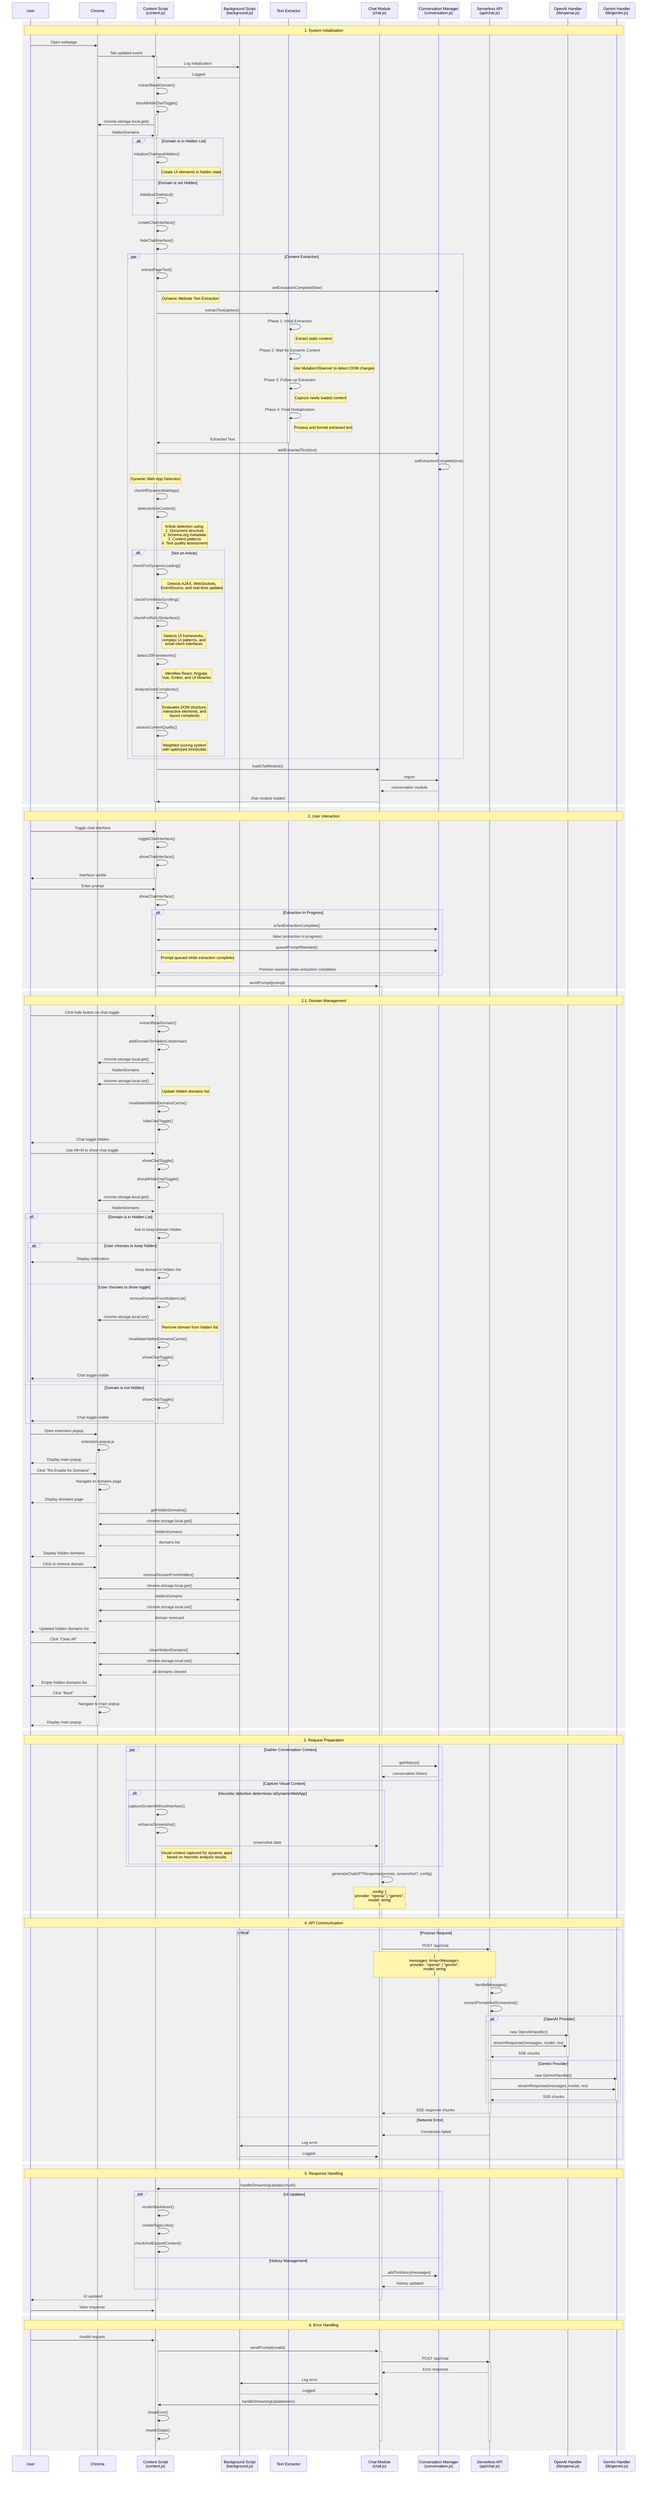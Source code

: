 %% Mochi Chat Sequence Diagram Guide
%% Based on Mermaid.js
%% Syntax: https://mermaid.js.org/syntax/sequenceDiagram.html

%% 1. Naming Conventions:
%%    - Use descriptive names for participants
%%    - Include file names in participant aliases using <br/>
%%    - Keep messages concise but descriptive
%%    - Use consistent terminology across the diagram
%%
%% 2. Message Types:
%%    - Request: ->> (solid arrow)
%%    - Response: -->> (dashed arrow)
%%    - Error Response: -->> (use same as response)
%%
%% 3. Parallel Operations (par):
%%    - Use for concurrent operations
%%    - Each parallel block should be self-contained
%%    - End with 'and' for additional parallel blocks
%%
%% 4. Critical Sections (critical):
%%    - Use for important operations that require error handling
%%    - Include 'option' blocks for error cases
%%    - Keep critical sections focused on core functionality
%%
%% 5. Grouping (rect):
%%    - Group related operations using rect
%%    - Use rgb(240, 240, 240) for consistent styling
%%    - Label groups with clear section names
%%
%% 6. Activation Bars:
%%    - Use activate/deactivate to show component lifetime
%%    - Show nested activations for call hierarchy
%%    - Ensure proper deactivation order
%%
%% 7. Parameters:
%%    - Show full parameters in notes for important calls
%%    - Mark optional parameters with ?
%%    - Group related parameters together
%%
%% 8. Best Practices:
%%    - Keep the diagram flowing top to bottom
%%    - Group related interactions together
%%    - Include error handling for critical operations
%%    - Show both success and failure paths
%%    - Document complex interactions with parameters
%%

sequenceDiagram
    %% Define all participants upfront for better organization
    participant User
    participant Chrome
    participant Content as Content Script<br/>(content.js)
    participant Background as Background Script<br/>(background.js)
    participant Extract as Text Extractor
    participant Chat as Chat Module<br/>(chat.js)
    participant Conv as Conversation Manager<br/>(conversation.js)
    participant API as Serverless API<br/>(api/chat.js)
    participant OpenAI as OpenAI Handler<br/>(lib/openai.js)
    participant Gemini as Gemini Handler<br/>(lib/gemini.js)

    %% System Initialization
    rect rgb(240, 240, 240)
        Note over User,Gemini: 1. System Initialization
        User->>Chrome: Open webpage
        Chrome->>Content: Tab updated event
        activate Content
        Content->>Background: Log initialization
        Background-->>Content: Logged

        %% Check Hidden Domains before UI Initialization
        Content->>Content: extractBaseDomain()
        Content->>Content: shouldHideChatToggle()
        activate Content
        Content->>Chrome: chrome.storage.local.get()
        Chrome-->>Content: hiddenDomains
        deactivate Content
        
        alt Domain is in Hidden List
            Content->>Content: initializeChatInputHidden()
            Note right of Content: Create UI elements in hidden state
        else Domain is not Hidden
            %% Regular UI Initialization
            Content->>Content: initializeChatInput()
        end
        
        Content->>Content: createChatInterface()
        Content->>Content: hideChatInterface()

        %% Parallel initialization processes
        par Content Extraction
            Content->>Content: extractPageText()
            Content->>Conv: setExtractionComplete(false)
            
            Note right of Content: Dynamic Website Text Extraction
            Content->>Extract: extractText(options)
            activate Extract
            
            Extract->>Extract: Phase 1: Initial Extraction
            Note right of Extract: Extract static content
            
            Extract->>Extract: Phase 2: Wait for Dynamic Content
            Note right of Extract: Use MutationObserver to detect DOM changes
            
            Extract->>Extract: Phase 3: Follow-up Extraction
            Note right of Extract: Capture newly loaded content
            
            Extract->>Extract: Phase 4: Final Deduplication
            Note right of Extract: Process and format extracted text
            
            Extract-->>Content: Extracted Text
            deactivate Extract
            
            Content->>Conv: addExtractedText(text)
            Conv->>Conv: setExtractionComplete(true)
            
            Note over Content: Dynamic Web App Detection
            Content->>Content: checkIfDynamicWebApp()
            Content->>Content: detectArticleContent()
            Note right of Content: Article detection using:<br/>1. Document structure<br/>2. Schema.org metadata<br/>3. Content patterns<br/>4. Text quality assessment
            
            alt Not an Article
                Content->>Content: checkForDynamicLoading()
                Note right of Content: Detects AJAX, WebSockets,<br/>EventSource, and real-time updates
                
                Content->>Content: checkForInfiniteScrolling()
                Content->>Content: checkForRichJSInterface()
                Note right of Content: Detects UI frameworks,<br/>complex UI patterns, and<br/>email client interfaces
                
                Content->>Content: detectJSFrameworks()
                Note right of Content: Identifies React, Angular,<br/>Vue, Ember, and UI libraries
                
                Content->>Content: analyzeDomComplexity()
                Note right of Content: Evaluates DOM structure,<br/>interactive elements, and<br/>layout complexity
                
                Content->>Content: assessContentQuality()
                Note right of Content: Weighted scoring system<br/>with optimized thresholds
            end
        end

        %% Module Loading
        Content->>Chat: loadChatModule()
        activate Chat
        Chat->>Conv: import
        activate Conv
        Conv-->>Chat: conversation module
        Chat-->>Content: chat module loaded
        deactivate Content
    end

    %% User Interaction and Chat Flow
    rect rgb(240, 240, 240)
        Note over User,Gemini: 2. User Interaction
        User->>Content: Toggle chat interface
        activate Content
        Content->>Content: toggleChatInterface()
        Content->>Content: showChatInterface()
        Content-->>User: interface visible
        deactivate Content

        User->>Content: Enter prompt
        activate Content
        Content->>Content: showChatInterface()
        
        %% Prompt Queueing System
        alt Extraction in Progress
            Content->>Conv: isTextExtractionComplete()
            Conv-->>Content: false (extraction in progress)
            Content->>Conv: queuePromptIfNeeded()
            Note right of Content: Prompt queued while extraction completes
            Conv-->>Content: Promise resolves when extraction completes
        end
        
        Content->>Chat: sendPrompt(prompt)
        activate Chat
    end
    
    %% Domain Management for Hidden Chat Toggle
    rect rgb(240, 240, 240)
        Note over User,Gemini: 2.1. Domain Management
        
        %% Hide Chat Toggle Flow
        User->>Content: Click hide button on chat toggle
        activate Content
        Content->>Content: extractBaseDomain()
        Content->>Content: addDomainToHiddenList(domain)
        
        Content->>Chrome: chrome.storage.local.get()
        Chrome-->>Content: hiddenDomains
        
        Content->>Chrome: chrome.storage.local.set()
        Note right of Content: Update hidden domains list
        
        Content->>Content: invalidateHiddenDomainsCache()
        Content->>Content: hideChatToggle()
        Content-->>User: Chat toggle hidden
        deactivate Content
        
        %% Show Chat Toggle on Hidden Domain Flow
        User->>Content: Use Alt+M to show chat toggle
        activate Content
        Content->>Content: showChatToggle()
        Content->>Content: shouldHideChatToggle()
        Content->>Chrome: chrome.storage.local.get()
        Chrome-->>Content: hiddenDomains
        
        alt Domain is in Hidden List
            Content->>Content: Ask to keep domain hidden
            
            alt User chooses to keep hidden
                Content-->>User: Display notification
                Content->>Content: Keep domain in hidden list
            else User chooses to show toggle
                Content->>Content: removeDomainFromHiddenList()
                Content->>Chrome: chrome.storage.local.set()
                Note right of Content: Remove domain from hidden list
                Content->>Content: invalidateHiddenDomainsCache() 
                Content->>Content: showChatToggle()
                Content-->>User: Chat toggle visible
            end
        else Domain is not Hidden
            Content->>Content: showChatToggle()
            Content-->>User: Chat toggle visible
        end
        deactivate Content
        
        %% Manage Hidden Domains in Popup
        User->>Chrome: Open extension popup
        Chrome->>Chrome: extension-popup.js
        activate Chrome
        Chrome-->>User: Display main popup
        
        User->>Chrome: Click "Re-Enable for Domains"
        Chrome->>Chrome: Navigate to domains page
        Chrome-->>User: Display domains page
        
        Chrome->>Background: getHiddenDomains()
        Background->>Chrome: chrome.storage.local.get()
        Chrome-->>Background: hiddenDomains
        Background-->>Chrome: domains list
        Chrome-->>User: Display hidden domains
        
        User->>Chrome: Click to remove domain
        Chrome->>Background: removeDomainFromHidden()
        Background->>Chrome: chrome.storage.local.get()
        Chrome-->>Background: hiddenDomains
        Background->>Chrome: chrome.storage.local.set()
        Background-->>Chrome: domain removed
        Chrome-->>User: Updated hidden domains list
        
        User->>Chrome: Click "Clear All"
        Chrome->>Background: clearHiddenDomains()
        Background->>Chrome: chrome.storage.local.set()
        Background-->>Chrome: all domains cleared
        Chrome-->>User: Empty hidden domains list
        
        User->>Chrome: Click "Back"
        Chrome->>Chrome: Navigate to main popup
        Chrome-->>User: Display main popup
        deactivate Chrome
    end
        
    %% Request Preparation
    rect rgb(240, 240, 240)
        Note over User,Gemini: 3. Request Preparation
        par Gather Conversation Context
            Chat->>Conv: getHistory()
            Conv-->>Chat: conversation history
        and Capture Visual Context
            alt Heuristic detection determines isDynamicWebApp
                Content->>Content: captureScreenWithoutInterface()
                Content->>Content: enhanceScreenshot()
                Content-->>Chat: screenshot data
                Note right of Content: Visual context captured for dynamic apps<br/>based on heuristic analysis results
            end
        end

        Chat->>Chat: generateChatGPTResponse(prompt, screenshot?, config)
        Note over Chat: config: {<br/>provider: "openai" | "gemini",<br/>model: string<br/>}
    end

    %% API Communication
    rect rgb(240, 240, 240)
        Note over User,Gemini: 4. API Communication
        critical Process Request
            Chat->>API: POST /api/chat
            activate API
            Note over Chat,API: {<br/>messages: Array<Message>,<br/>provider: "openai" | "gemini",<br/>model: string<br/>}

            API->>API: handleMessages()
            API->>API: extractPromptAndScreenshot()

            alt OpenAI Provider
                API->>OpenAI: new OpenAIHandler()
                activate OpenAI
                API->>OpenAI: streamResponse(messages, model, res)
                OpenAI-->>API: SSE chunks
                deactivate OpenAI
            else Gemini Provider
                API->>Gemini: new GeminiHandler()
                activate Gemini
                API->>Gemini: streamResponse(messages, model, res)
                Gemini-->>API: SSE chunks
                deactivate Gemini
            end

            API-->>Chat: SSE response chunks
            deactivate API
        option Network Error
            API-->>Chat: Connection failed
            Chat->>Background: Log error
            Background-->>Chat: Logged
        end
    end

    %% Response Handling
    rect rgb(240, 240, 240)
        Note over User,Gemini: 5. Response Handling
        Chat->>Content: handleStreamingUpdate(chunk)
        activate Content
        par UI Updates
            Content->>Content: renderMarkdown()
            Content->>Content: createPageLinks()
            Content->>Content: checkAndExpandContent()
        and History Management
            Chat->>Conv: addToHistory(messages)
            Conv-->>Chat: history updated
        end
        Content-->>User: UI updated
        deactivate Content
        deactivate Chat

        User->>Content: View response
    end

    %% Error Handling
    rect rgb(240, 240, 240)
        Note over User,Gemini: 6. Error Handling
        User->>Content: Invalid request
        activate Content
        Content->>Chat: sendPrompt(invalid)
        activate Chat
        Chat->>API: POST /api/chat
        activate API
        API-->>Chat: Error response
        Chat->>Background: Log error
        Background-->>Chat: Logged
        Chat->>Content: handleStreamingUpdate(error)
        Content->>Content: showError()
        Content->>Content: resetUIState()
        deactivate Content
        deactivate Chat
        deactivate API
    end